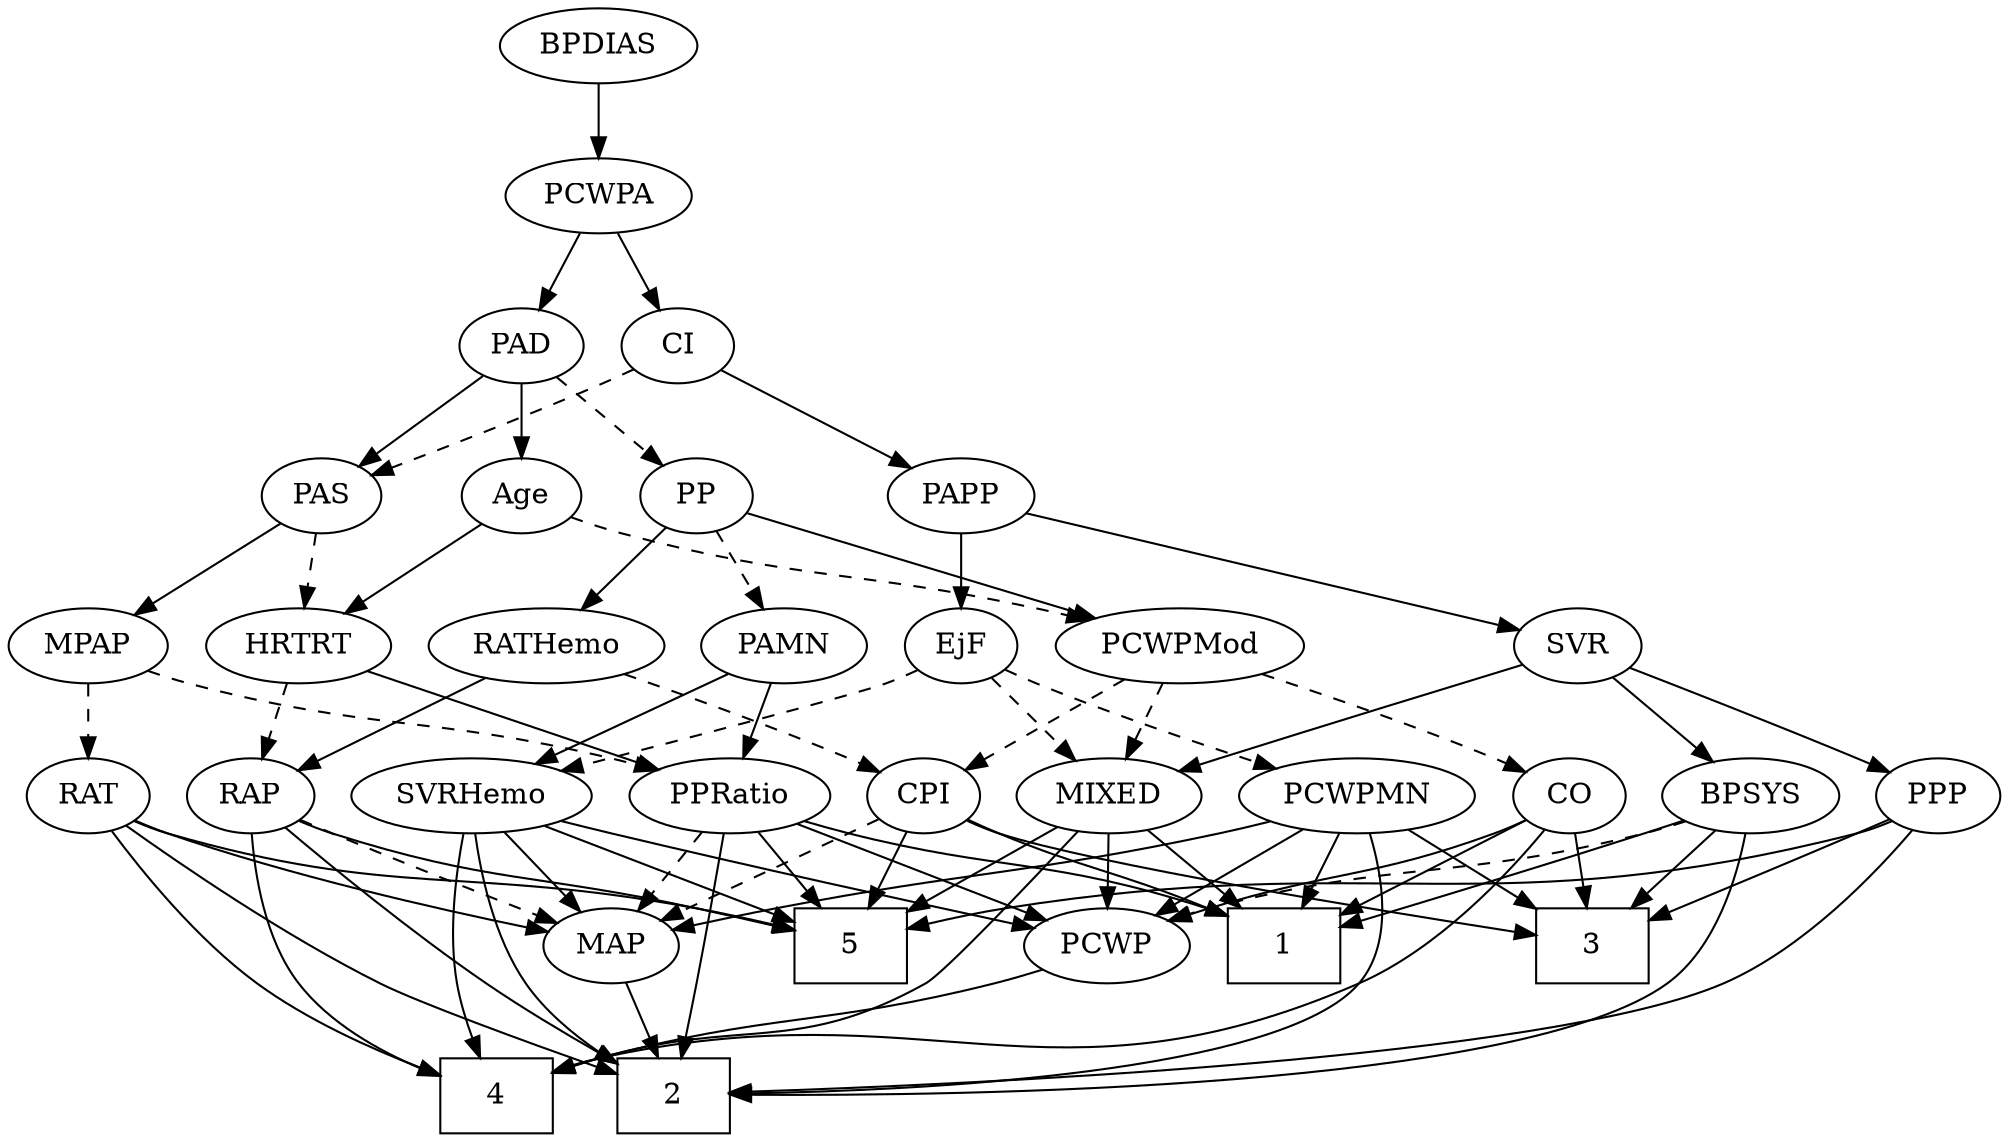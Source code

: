 strict digraph {
	graph [bb="0,0,878.1,540"];
	node [label="\N"];
	1	[height=0.5,
		pos="570.1,90",
		shape=box,
		width=0.75];
	2	[height=0.5,
		pos="287.1,18",
		shape=box,
		width=0.75];
	3	[height=0.5,
		pos="718.1,90",
		shape=box,
		width=0.75];
	4	[height=0.5,
		pos="203.1,18",
		shape=box,
		width=0.75];
	5	[height=0.5,
		pos="372.1,90",
		shape=box,
		width=0.75];
	Age	[height=0.5,
		pos="226.1,306",
		width=0.75];
	PCWPMod	[height=0.5,
		pos="517.1,234",
		width=1.4443];
	Age -> PCWPMod	[pos="e,478.49,246.26 248.22,295.57 255.14,292.86 262.86,290.08 270.1,288 351.02,264.74 374.14,271.32 456.1,252 460.19,251.04 464.42,249.98 \
468.66,248.88",
		style=dashed];
	HRTRT	[height=0.5,
		pos="128.1,234",
		width=1.1013];
	Age -> HRTRT	[pos="e,148.67,249.7 208.12,292.16 193.82,281.94 173.52,267.44 156.95,255.61",
		style=solid];
	EjF	[height=0.5,
		pos="420.1,234",
		width=0.75];
	MIXED	[height=0.5,
		pos="482.1,162",
		width=1.1193];
	EjF -> MIXED	[pos="e,467.67,179.29 433.25,218.15 441.29,209.07 451.77,197.24 460.96,186.87",
		style=dashed];
	PCWPMN	[height=0.5,
		pos="590.1,162",
		width=1.3902];
	EjF -> PCWPMN	[pos="e,556.81,175.48 441.31,222.7 446.15,220.44 451.28,218.09 456.1,216 486.35,202.89 520.98,189.23 547.45,179.06",
		style=dashed];
	SVRHemo	[height=0.5,
		pos="204.1,162",
		width=1.3902];
	EjF -> SVRHemo	[pos="e,241.73,173.92 399.01,222.38 394.17,220.13 389.01,217.87 384.1,216 377.73,213.58 302.77,191.67 251.62,176.79",
		style=dashed];
	RAP	[height=0.5,
		pos="108.1,162",
		width=0.77632];
	RAP -> 2	[pos="e,259.76,34.155 121.94,146.17 139.59,127.69 171.51,95.633 202.1,72 217.4,60.179 235.44,48.629 250.96,39.344",
		style=solid];
	RAP -> 4	[pos="e,175.9,26.147 103.54,143.92 99.492,124.94 96.034,94.076 109.1,72 121.53,50.982 145.68,37.627 166.38,29.58",
		style=solid];
	RAP -> 5	[pos="e,344.95,97.263 129.71,150.19 134.69,147.95 140.01,145.74 145.1,144 149.63,142.45 271.78,114.17 334.97,99.567",
		style=solid];
	MAP	[height=0.5,
		pos="258.1,90",
		width=0.84854];
	RAP -> MAP	[pos="e,234.89,101.83 130.23,150.67 155.42,138.92 196.79,119.61 225.63,106.15",
		style=dashed];
	MIXED -> 1	[pos="e,548.57,108.13 501.19,145.81 512.64,136.71 527.43,124.94 540.38,114.64",
		style=solid];
	MIXED -> 4	[pos="e,230.33,29.258 470.48,144.63 453.83,121.62 423.5,81.473 408.1,72 347.11,34.503 319.84,55.983 251.1,36 247.49,34.951 243.76,33.782 \
240.04,32.562",
		style=solid];
	MIXED -> 5	[pos="e,398.99,108.11 459.84,146.83 444.87,137.31 424.81,124.55 407.65,113.63",
		style=solid];
	PCWP	[height=0.5,
		pos="490.1,90",
		width=0.97491];
	MIXED -> PCWP	[pos="e,488.14,108.1 484.07,143.7 484.96,135.98 486.02,126.71 487,118.11",
		style=solid];
	MPAP	[height=0.5,
		pos="35.097,234",
		width=0.97491];
	RAT	[height=0.5,
		pos="35.097,162",
		width=0.75827];
	MPAP -> RAT	[pos="e,35.097,180.1 35.097,215.7 35.097,207.98 35.097,198.71 35.097,190.11",
		style=dashed];
	PPRatio	[height=0.5,
		pos="312.1,162",
		width=1.1013];
	MPAP -> PPRatio	[pos="e,282.51,174.02 61.364,221.99 67.142,219.81 73.274,217.68 79.097,216 159.16,192.9 182.65,201.71 263.1,180 266.27,179.14 269.53,178.19 \
272.8,177.17",
		style=dashed];
	BPSYS	[height=0.5,
		pos="768.1,162",
		width=1.0471];
	BPSYS -> 1	[pos="e,597.13,100.4 739.03,150.44 733.1,148.3 726.9,146.07 721.1,144 682.18,130.13 637.53,114.49 606.94,103.82",
		style=solid];
	BPSYS -> 2	[pos="e,314.41,20.199 770.92,143.84 773.17,123.61 773.3,90.393 754.1,72 723.23,42.43 429.98,25.757 324.59,20.681",
		style=solid];
	BPSYS -> 3	[pos="e,730.33,108.12 756.5,144.76 750.49,136.35 743.02,125.89 736.27,116.44",
		style=solid];
	BPSYS -> PCWP	[pos="e,516.36,102.03 739.49,149.85 733.47,147.73 727.12,145.66 721.1,144 639.5,121.54 615.45,131.34 534.1,108 531.46,107.24 528.75,106.39 \
526.05,105.49",
		style=dashed];
	PAD	[height=0.5,
		pos="226.1,378",
		width=0.79437];
	PAD -> Age	[pos="e,226.1,324.1 226.1,359.7 226.1,351.98 226.1,342.71 226.1,334.11",
		style=solid];
	PAS	[height=0.5,
		pos="137.1,306",
		width=0.75];
	PAD -> PAS	[pos="e,153.9,320.22 208.94,363.5 195.55,352.98 176.79,338.22 161.79,326.42",
		style=solid];
	PP	[height=0.5,
		pos="306.1,306",
		width=0.75];
	PAD -> PP	[pos="e,290.2,320.91 242.29,362.83 253.86,352.71 269.6,338.93 282.56,327.59",
		style=dashed];
	CO	[height=0.5,
		pos="685.1,162",
		width=0.75];
	CO -> 1	[pos="e,597.17,107.48 665.85,149.28 649.55,139.36 625.74,124.87 605.94,112.82",
		style=solid];
	CO -> 3	[pos="e,709.87,108.45 692.92,144.41 696.67,136.45 701.26,126.72 705.48,117.76",
		style=solid];
	CO -> 4	[pos="e,230.18,29.862 676.04,144.85 663.38,124.01 638.28,88.47 606.1,72 464.92,-0.2397 405.84,70.72 251.1,36 247.43,35.177 243.66,34.159 \
239.92,33.034",
		style=solid];
	CO -> PCWP	[pos="e,516.99,101.71 663.99,150.44 659.15,148.19 653.99,145.91 649.1,144 599.21,124.52 584.66,125.66 534.1,108 531.57,107.12 528.98,106.19 \
526.37,105.23",
		style=solid];
	PAS -> MPAP	[pos="e,55.272,248.85 118.86,292.49 103.5,281.94 81.253,266.68 63.548,254.53",
		style=solid];
	PAS -> HRTRT	[pos="e,130.32,252.28 134.92,288.05 133.93,280.35 132.73,271.03 131.62,262.36",
		style=dashed];
	PAMN	[height=0.5,
		pos="339.1,234",
		width=1.011];
	PAMN -> SVRHemo	[pos="e,231.75,177.34 314.96,220.49 294.34,209.79 264.35,194.24 240.77,182.01",
		style=solid];
	PAMN -> PPRatio	[pos="e,318.57,179.79 332.56,216.05 329.48,208.06 325.72,198.33 322.28,189.4",
		style=solid];
	RATHemo	[height=0.5,
		pos="235.1,234",
		width=1.3721];
	RATHemo -> RAP	[pos="e,128.63,174.32 209.09,218.67 188.26,207.19 159.05,191.09 137.4,179.15",
		style=solid];
	CPI	[height=0.5,
		pos="397.1,162",
		width=0.75];
	RATHemo -> CPI	[pos="e,375.85,173.22 266.85,220.09 292.42,209.58 329.24,194.21 361.1,180 362.9,179.2 364.74,178.36 366.6,177.51",
		style=dashed];
	CPI -> 1	[pos="e,542.7,104.28 418.26,150.58 423.1,148.32 428.24,146.01 433.1,144 474.39,126.94 488.32,126.22 533.28,108.14",
		style=solid];
	CPI -> 3	[pos="e,690.95,95.135 417.67,150.18 422.62,147.88 427.97,145.66 433.1,144 478.78,129.24 614.67,107.04 680.94,96.691",
		style=solid];
	CPI -> 5	[pos="e,378.33,108.45 391.17,144.41 388.36,136.54 384.93,126.93 381.75,118.04",
		style=solid];
	CPI -> MAP	[pos="e,280.9,102.48 376.29,150.52 353.49,139.04 316.64,120.48 290.15,107.14",
		style=dashed];
	RAT -> 2	[pos="e,259.86,29.318 51.363,147.29 74.141,128.55 117.34,94.698 158.1,72 174.49,62.873 218.31,45.374 250.34,32.984",
		style=solid];
	RAT -> 4	[pos="e,175.79,28.078 42.982,144.68 53.04,125.27 72.049,92.876 96.097,72 116.69,54.124 144.37,40.626 166.41,31.726",
		style=solid];
	RAT -> 5	[pos="e,344.78,97.746 55.635,150.08 60.591,147.79 65.945,145.59 71.097,144 168.71,113.89 197.82,127.45 298.1,108 310.11,105.67 323.14,\
102.8 334.87,100.08",
		style=solid];
	RAT -> MAP	[pos="e,230.07,97.41 56.167,150.34 61.007,148.09 66.178,145.84 71.097,144 121.49,125.11 181.69,109.18 219.9,99.861",
		style=solid];
	SVR	[height=0.5,
		pos="691.1,234",
		width=0.77632];
	SVR -> MIXED	[pos="e,512.92,173.77 666.67,225.03 635.25,214.75 579.04,196.26 531.1,180 528.34,179.06 525.5,178.09 522.63,177.11",
		style=solid];
	SVR -> BPSYS	[pos="e,751.2,178.36 706.68,218.83 717.28,209.2 731.52,196.25 743.62,185.25",
		style=solid];
	PPP	[height=0.5,
		pos="851.1,162",
		width=0.75];
	SVR -> PPP	[pos="e,829.84,173.2 714.06,223.49 739.04,213.07 780.08,195.75 815.1,180 816.89,179.19 818.74,178.35 820.59,177.5",
		style=solid];
	PCWPMod -> MIXED	[pos="e,490.49,179.79 508.62,216.05 504.54,207.89 499.55,197.91 495.01,188.82",
		style=dashed];
	PCWPMod -> CO	[pos="e,663.87,173.28 550.69,220.15 577.5,209.74 615.94,194.47 649.1,180 650.9,179.21 652.75,178.39 654.61,177.55",
		style=dashed];
	PCWPMod -> CPI	[pos="e,416.96,174.59 491.65,218.15 472.32,206.88 445.73,191.37 425.67,179.67",
		style=dashed];
	PCWPA	[height=0.5,
		pos="263.1,450",
		width=1.1555];
	PCWPA -> PAD	[pos="e,234.72,395.31 254.14,432.05 249.76,423.77 244.39,413.62 239.54,404.42",
		style=solid];
	CI	[height=0.5,
		pos="300.1,378",
		width=0.75];
	PCWPA -> CI	[pos="e,291.48,395.31 272.05,432.05 276.43,423.77 281.8,413.62 286.66,404.42",
		style=solid];
	PCWPMN -> 1	[pos="e,575.03,108.28 585.26,144.05 583.03,136.26 580.33,126.82 577.83,118.08",
		style=solid];
	PCWPMN -> 2	[pos="e,314.32,19.223 600.33,144.16 610.78,124.54 623.25,92.24 606.1,72 570.35,29.818 400.74,21.171 324.44,19.426",
		style=solid];
	PCWPMN -> 3	[pos="e,691.04,105.8 616.31,146.67 635.29,136.28 661.19,122.12 682.12,110.68",
		style=solid];
	PCWPMN -> MAP	[pos="e,286.21,97.355 553.1,149.74 545.84,147.7 538.26,145.69 531.1,144 445.32,123.78 422.5,125.39 336.1,108 323.02,105.37 308.74,102.31 \
296.03,99.522",
		style=solid];
	PCWPMN -> PCWP	[pos="e,510.19,105.07 567.9,145.46 553.34,135.27 534.16,121.84 518.49,110.87",
		style=solid];
	SVRHemo -> 2	[pos="e,260,33.032 203.15,143.67 202.91,124.75 204.92,94.19 218.1,72 226.12,58.493 239.01,47.213 251.49,38.581",
		style=solid];
	SVRHemo -> 4	[pos="e,195.62,36.296 196.2,143.75 191.99,133.58 187.24,120.33 185.1,108 182.36,92.236 182.49,87.786 185.1,72 186.54,63.275 189.23,54.056 \
192.1,45.797",
		style=solid];
	SVRHemo -> 5	[pos="e,345.08,102.26 235.7,147.83 264.05,136.02 305.66,118.68 335.46,106.27",
		style=solid];
	SVRHemo -> MAP	[pos="e,245.76,106.99 216.89,144.41 223.65,135.66 232.06,124.75 239.52,115.08",
		style=solid];
	SVRHemo -> PCWP	[pos="e,458.39,97.865 241.47,149.92 248.63,147.88 256.08,145.83 263.1,144 327.54,127.2 402.93,110.1 448.56,100.03",
		style=solid];
	BPDIAS	[height=0.5,
		pos="263.1,522",
		width=1.1735];
	BPDIAS -> PCWPA	[pos="e,263.1,468.1 263.1,503.7 263.1,495.98 263.1,486.71 263.1,478.11",
		style=solid];
	MAP -> 2	[pos="e,279.87,36.447 264.97,72.411 268.27,64.454 272.3,54.722 276.01,45.756",
		style=solid];
	PP -> PAMN	[pos="e,331.1,251.96 313.92,288.41 317.77,280.25 322.49,270.22 326.81,261.07",
		style=dashed];
	PP -> RATHemo	[pos="e,251.53,251.2 291.39,290.5 281.95,281.19 269.48,268.9 258.68,258.25",
		style=solid];
	PP -> PCWPMod	[pos="e,480.7,247.08 329.89,297.11 364.06,285.77 427.69,264.66 471.19,250.23",
		style=solid];
	PPP -> 2	[pos="e,314.16,19.318 842.49,144.54 830.63,123.7 807.13,88.524 776.1,72 697.83,30.326 424.72,21.387 324.42,19.498",
		style=solid];
	PPP -> 3	[pos="e,745.3,105.32 830.61,150.22 810.32,139.54 778.82,122.96 754.31,110.06",
		style=solid];
	PPP -> 5	[pos="e,399.34,98.142 830.62,149.85 825.67,147.57 820.29,145.43 815.1,144 656.25,100.17 608.73,134.5 446.1,108 434.02,106.03 420.98,103.26 \
409.25,100.52",
		style=solid];
	PPRatio -> 1	[pos="e,542.85,104.68 341.96,149.95 348.24,147.83 354.85,145.73 361.1,144 433.69,123.94 457.66,132.18 532.91,107.97",
		style=solid];
	PPRatio -> 2	[pos="e,290.88,36.144 309.66,143.9 307.04,125.95 302.64,96.928 298.1,72 296.56,63.549 294.71,54.377 292.98,46.075",
		style=solid];
	PPRatio -> 5	[pos="e,357.42,108.12 326.01,144.76 333.37,136.18 342.56,125.46 350.79,115.86",
		style=solid];
	PPRatio -> MAP	[pos="e,270.18,106.67 299.57,144.76 292.66,135.8 283.95,124.51 276.3,114.59",
		style=dashed];
	PPRatio -> PCWP	[pos="e,463.16,101.59 341.09,149.6 371.85,137.5 420.49,118.37 453.78,105.28",
		style=solid];
	PCWP -> 4	[pos="e,230.28,29.442 462.59,78.663 455.64,76.271 448.14,73.879 441.1,72 358.05,49.855 334.07,58.412 251.1,36 247.47,35.02 243.72,33.897 \
240,32.706",
		style=solid];
	CI -> PAS	[pos="e,159.71,316.07 278.85,366.77 274.02,364.5 268.9,362.13 264.1,360 231.96,345.72 194.79,330.34 169,319.84",
		style=dashed];
	PAPP	[height=0.5,
		pos="420.1,306",
		width=0.88464];
	CI -> PAPP	[pos="e,398.63,319.52 319.91,365.44 338.9,354.36 367.83,337.49 389.73,324.72",
		style=solid];
	PAPP -> EjF	[pos="e,420.1,252.1 420.1,287.7 420.1,279.98 420.1,270.71 420.1,262.11",
		style=solid];
	PAPP -> SVR	[pos="e,665.38,241.64 448.59,297.64 498.38,284.78 601.09,258.25 655.49,244.2",
		style=solid];
	HRTRT -> RAP	[pos="e,112.89,179.79 123.26,216.05 121,208.14 118.25,198.54 115.72,189.69",
		style=dashed];
	HRTRT -> PPRatio	[pos="e,282.61,174.22 157.66,221.75 188.91,209.86 238.36,191.05 272.86,177.93",
		style=solid];
}
